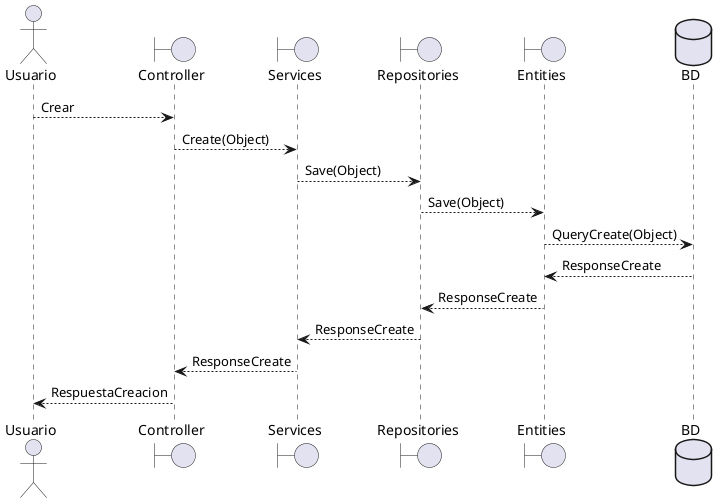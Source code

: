 @startuml
actor Usuario
boundary Controller
boundary Services
boundary Repositories
boundary Entities
database BD
Usuario --> Controller: Crear
Controller --> Services: Create(Object)
Services --> Repositories: Save(Object)
Repositories --> Entities: Save(Object)
Entities --> BD: QueryCreate(Object)
BD --> Entities: ResponseCreate
Entities --> Repositories: ResponseCreate
Repositories --> Services: ResponseCreate
Services --> Controller: ResponseCreate
Controller --> Usuario: RespuestaCreacion
@enduml
